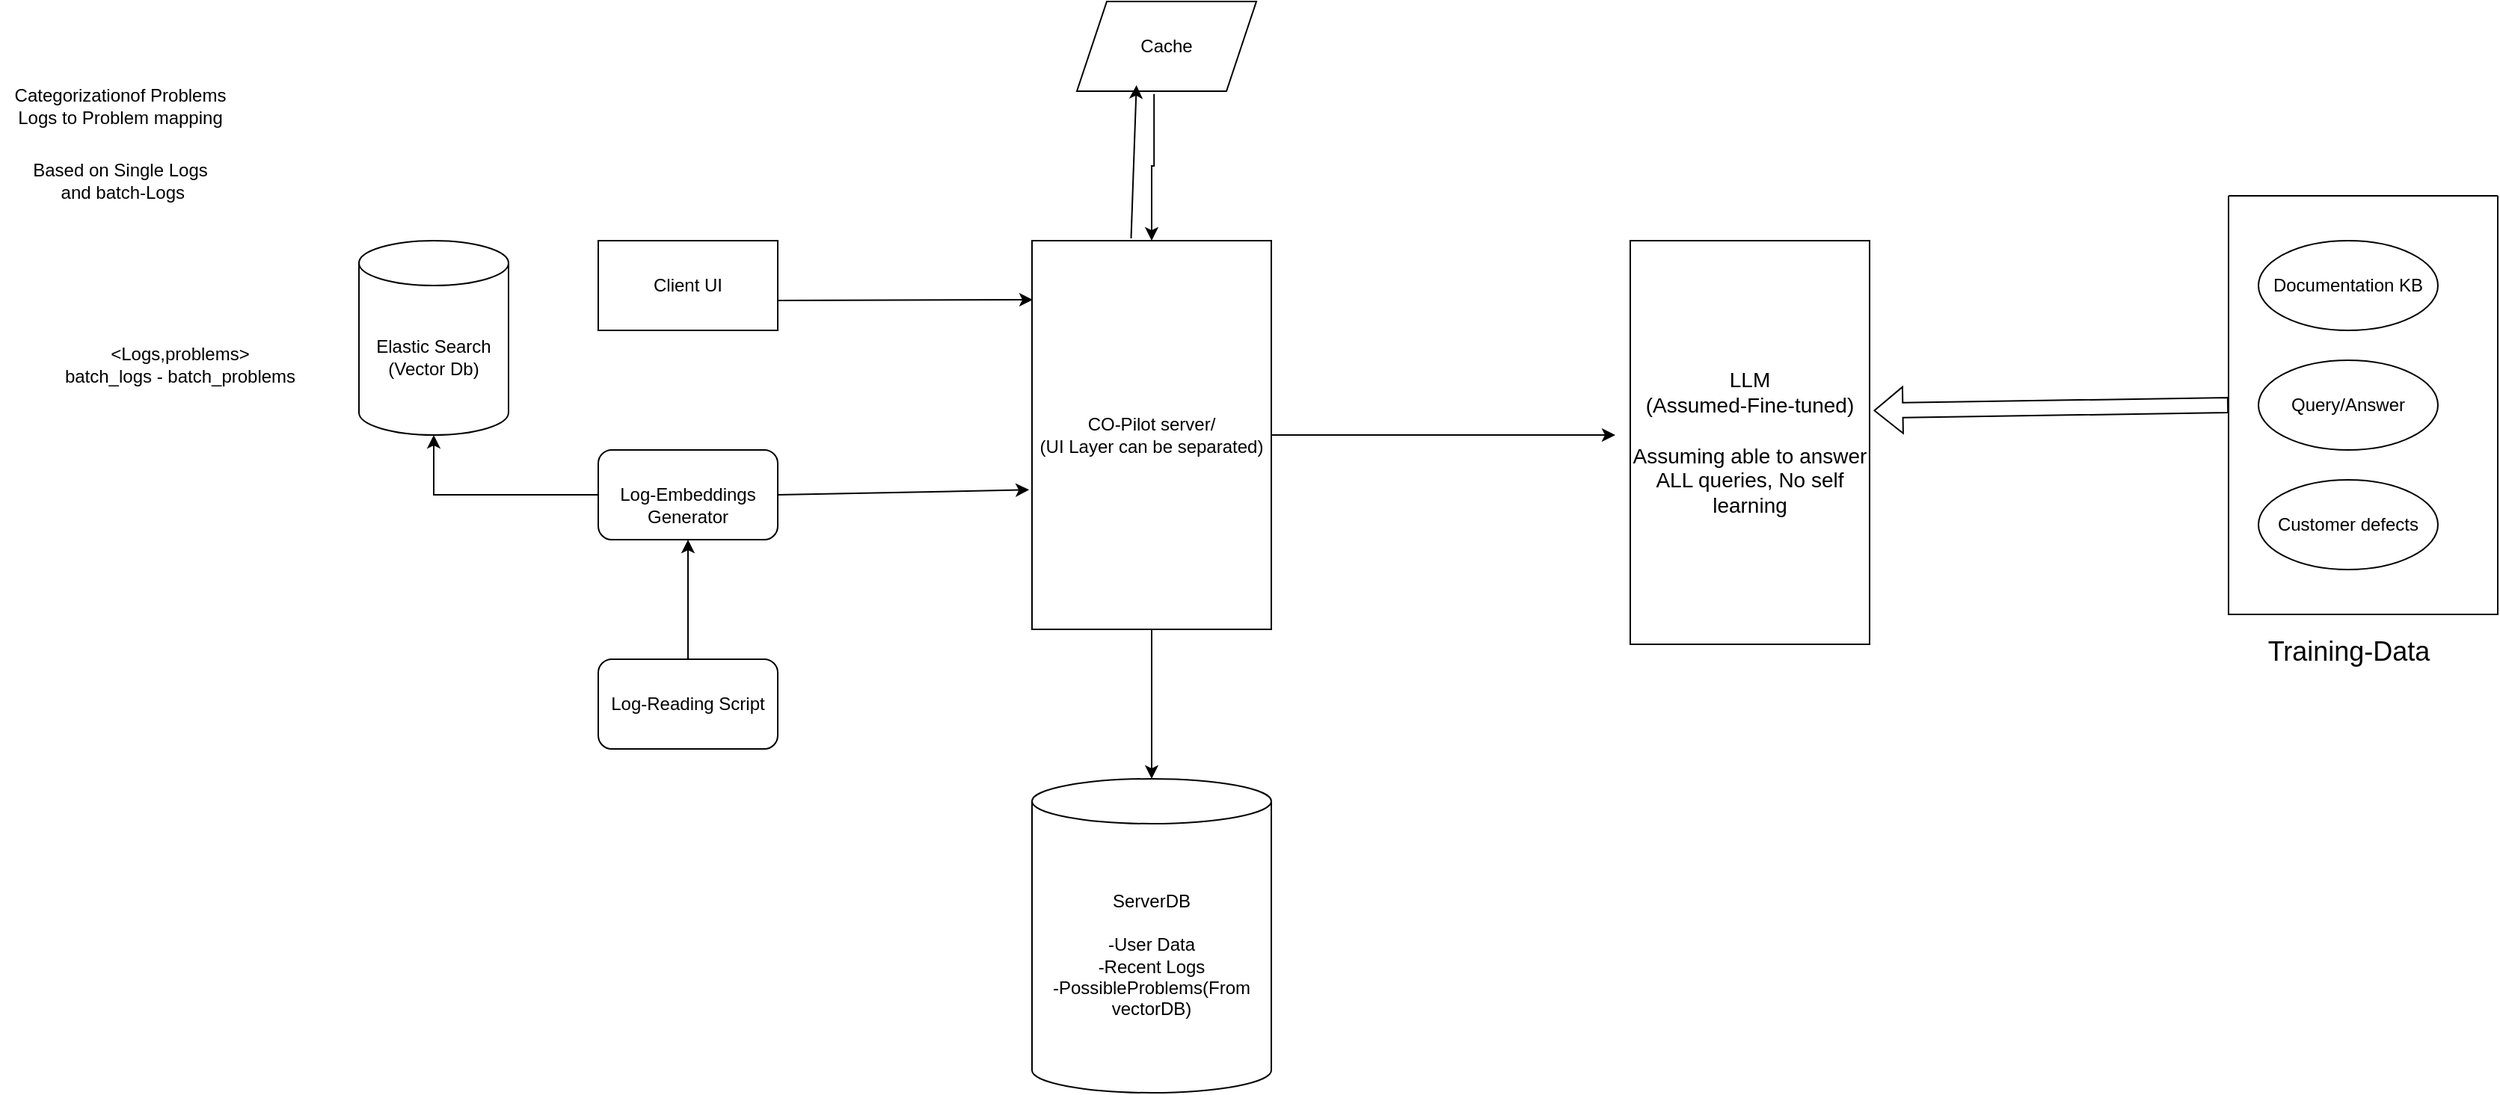 <mxfile version="24.7.8">
  <diagram name="Page-1" id="LHE1wV6XIYT82lGFWwzO">
    <mxGraphModel dx="2493" dy="1445" grid="1" gridSize="10" guides="1" tooltips="1" connect="1" arrows="1" fold="1" page="0" pageScale="1" pageWidth="850" pageHeight="1100" math="0" shadow="0">
      <root>
        <mxCell id="0" />
        <mxCell id="1" parent="0" />
        <mxCell id="jK28P5SP5pA109z6-lmz-1" value="Client UI" style="rounded=0;whiteSpace=wrap;html=1;" parent="1" vertex="1">
          <mxGeometry x="30" y="120" width="120" height="60" as="geometry" />
        </mxCell>
        <mxCell id="jK28P5SP5pA109z6-lmz-20" value="" style="edgeStyle=orthogonalEdgeStyle;rounded=0;orthogonalLoop=1;jettySize=auto;html=1;" parent="1" source="jK28P5SP5pA109z6-lmz-2" target="jK28P5SP5pA109z6-lmz-4" edge="1">
          <mxGeometry relative="1" as="geometry" />
        </mxCell>
        <mxCell id="jK28P5SP5pA109z6-lmz-2" value="CO-Pilot server/&lt;br&gt;(UI Layer can be separated)" style="rounded=0;whiteSpace=wrap;html=1;" parent="1" vertex="1">
          <mxGeometry x="320" y="120" width="160" height="260" as="geometry" />
        </mxCell>
        <mxCell id="jK28P5SP5pA109z6-lmz-18" value="" style="edgeStyle=orthogonalEdgeStyle;rounded=0;orthogonalLoop=1;jettySize=auto;html=1;" parent="1" source="jK28P5SP5pA109z6-lmz-3" target="jK28P5SP5pA109z6-lmz-12" edge="1">
          <mxGeometry relative="1" as="geometry" />
        </mxCell>
        <mxCell id="jK28P5SP5pA109z6-lmz-3" value="Log-Reading Script" style="rounded=1;whiteSpace=wrap;html=1;" parent="1" vertex="1">
          <mxGeometry x="30" y="400" width="120" height="60" as="geometry" />
        </mxCell>
        <mxCell id="jK28P5SP5pA109z6-lmz-4" value="ServerDB&lt;br&gt;&lt;br&gt;-User Data&lt;br&gt;-Recent Logs&lt;br&gt;-PossibleProblems(From vectorDB)" style="shape=cylinder3;whiteSpace=wrap;html=1;boundedLbl=1;backgroundOutline=1;size=15;" parent="1" vertex="1">
          <mxGeometry x="320" y="480" width="160" height="210" as="geometry" />
        </mxCell>
        <mxCell id="jK28P5SP5pA109z6-lmz-21" value="" style="edgeStyle=orthogonalEdgeStyle;rounded=0;orthogonalLoop=1;jettySize=auto;html=1;exitX=0.43;exitY=1.031;exitDx=0;exitDy=0;exitPerimeter=0;" parent="1" source="jK28P5SP5pA109z6-lmz-5" target="jK28P5SP5pA109z6-lmz-2" edge="1">
          <mxGeometry relative="1" as="geometry" />
        </mxCell>
        <mxCell id="jK28P5SP5pA109z6-lmz-5" value="Cache" style="shape=parallelogram;perimeter=parallelogramPerimeter;whiteSpace=wrap;html=1;fixedSize=1;" parent="1" vertex="1">
          <mxGeometry x="350" y="-40" width="120" height="60" as="geometry" />
        </mxCell>
        <mxCell id="jK28P5SP5pA109z6-lmz-6" value="&lt;font style=&quot;font-size: 14px;&quot;&gt;LLM&lt;br&gt;(Assumed-Fine-tuned)&lt;br&gt;&lt;br&gt;Assuming able to answer ALL queries, No self learning&lt;/font&gt;" style="rounded=0;whiteSpace=wrap;html=1;" parent="1" vertex="1">
          <mxGeometry x="720" y="120" width="160" height="270" as="geometry" />
        </mxCell>
        <mxCell id="jK28P5SP5pA109z6-lmz-19" value="" style="edgeStyle=orthogonalEdgeStyle;rounded=0;orthogonalLoop=1;jettySize=auto;html=1;" parent="1" source="jK28P5SP5pA109z6-lmz-12" target="jK28P5SP5pA109z6-lmz-13" edge="1">
          <mxGeometry relative="1" as="geometry" />
        </mxCell>
        <mxCell id="jK28P5SP5pA109z6-lmz-12" value="&lt;br&gt;Log-Embeddings Generator" style="rounded=1;whiteSpace=wrap;html=1;" parent="1" vertex="1">
          <mxGeometry x="30" y="260" width="120" height="60" as="geometry" />
        </mxCell>
        <mxCell id="jK28P5SP5pA109z6-lmz-13" value="Elastic Search&lt;br&gt;(Vector Db)" style="shape=cylinder3;whiteSpace=wrap;html=1;boundedLbl=1;backgroundOutline=1;size=15;" parent="1" vertex="1">
          <mxGeometry x="-130" y="120" width="100" height="130" as="geometry" />
        </mxCell>
        <mxCell id="jK28P5SP5pA109z6-lmz-14" value="" style="swimlane;startSize=0;" parent="1" vertex="1">
          <mxGeometry x="1120" y="90" width="180" height="280" as="geometry" />
        </mxCell>
        <mxCell id="jK28P5SP5pA109z6-lmz-11" value="Customer defects" style="ellipse;whiteSpace=wrap;html=1;" parent="jK28P5SP5pA109z6-lmz-14" vertex="1">
          <mxGeometry x="20" y="190" width="120" height="60" as="geometry" />
        </mxCell>
        <mxCell id="jK28P5SP5pA109z6-lmz-10" value="Query/Answer" style="ellipse;whiteSpace=wrap;html=1;" parent="jK28P5SP5pA109z6-lmz-14" vertex="1">
          <mxGeometry x="20" y="110" width="120" height="60" as="geometry" />
        </mxCell>
        <mxCell id="jK28P5SP5pA109z6-lmz-7" value="Documentation KB" style="ellipse;whiteSpace=wrap;html=1;" parent="jK28P5SP5pA109z6-lmz-14" vertex="1">
          <mxGeometry x="20" y="30" width="120" height="60" as="geometry" />
        </mxCell>
        <mxCell id="jK28P5SP5pA109z6-lmz-16" value="&lt;font style=&quot;font-size: 18px;&quot;&gt;Training-Data&lt;/font&gt;" style="text;html=1;align=center;verticalAlign=middle;resizable=0;points=[];autosize=1;strokeColor=none;fillColor=none;" parent="1" vertex="1">
          <mxGeometry x="1135" y="375" width="130" height="40" as="geometry" />
        </mxCell>
        <mxCell id="jK28P5SP5pA109z6-lmz-17" value="" style="shape=flexArrow;endArrow=classic;html=1;rounded=0;exitX=0;exitY=0.5;exitDx=0;exitDy=0;entryX=1.017;entryY=0.421;entryDx=0;entryDy=0;entryPerimeter=0;" parent="1" source="jK28P5SP5pA109z6-lmz-14" target="jK28P5SP5pA109z6-lmz-6" edge="1">
          <mxGeometry width="50" height="50" relative="1" as="geometry">
            <mxPoint x="520" y="470" as="sourcePoint" />
            <mxPoint x="570" y="420" as="targetPoint" />
          </mxGeometry>
        </mxCell>
        <mxCell id="jK28P5SP5pA109z6-lmz-22" value="" style="endArrow=classic;html=1;rounded=0;exitX=0.414;exitY=-0.006;exitDx=0;exitDy=0;exitPerimeter=0;entryX=0.332;entryY=0.933;entryDx=0;entryDy=0;entryPerimeter=0;" parent="1" source="jK28P5SP5pA109z6-lmz-2" target="jK28P5SP5pA109z6-lmz-5" edge="1">
          <mxGeometry width="50" height="50" relative="1" as="geometry">
            <mxPoint x="520" y="470" as="sourcePoint" />
            <mxPoint x="380" y="20" as="targetPoint" />
          </mxGeometry>
        </mxCell>
        <mxCell id="jK28P5SP5pA109z6-lmz-23" value="" style="endArrow=classic;html=1;rounded=0;" parent="1" edge="1">
          <mxGeometry width="50" height="50" relative="1" as="geometry">
            <mxPoint x="480" y="250" as="sourcePoint" />
            <mxPoint x="710" y="250" as="targetPoint" />
          </mxGeometry>
        </mxCell>
        <mxCell id="jK28P5SP5pA109z6-lmz-25" value="" style="endArrow=classic;html=1;rounded=0;entryX=0.003;entryY=0.152;entryDx=0;entryDy=0;entryPerimeter=0;" parent="1" target="jK28P5SP5pA109z6-lmz-2" edge="1">
          <mxGeometry width="50" height="50" relative="1" as="geometry">
            <mxPoint x="150" y="160" as="sourcePoint" />
            <mxPoint x="200" y="110" as="targetPoint" />
          </mxGeometry>
        </mxCell>
        <mxCell id="jK28P5SP5pA109z6-lmz-27" value="" style="endArrow=classic;html=1;rounded=0;entryX=-0.012;entryY=0.641;entryDx=0;entryDy=0;entryPerimeter=0;" parent="1" target="jK28P5SP5pA109z6-lmz-2" edge="1">
          <mxGeometry width="50" height="50" relative="1" as="geometry">
            <mxPoint x="150" y="290" as="sourcePoint" />
            <mxPoint x="200" y="240" as="targetPoint" />
          </mxGeometry>
        </mxCell>
        <mxCell id="3872tkD7yWx0WoOJBvd_-1" value="&amp;lt;Logs,problems&amp;gt;&lt;br&gt;batch_logs - batch_problems" style="text;html=1;align=center;verticalAlign=middle;resizable=0;points=[];autosize=1;strokeColor=none;fillColor=none;" vertex="1" parent="1">
          <mxGeometry x="-340" y="183" width="180" height="40" as="geometry" />
        </mxCell>
        <mxCell id="3872tkD7yWx0WoOJBvd_-2" value="Categorizationof Problems&lt;br&gt;Logs to Problem mapping" style="text;html=1;align=center;verticalAlign=middle;resizable=0;points=[];autosize=1;strokeColor=none;fillColor=none;" vertex="1" parent="1">
          <mxGeometry x="-370" y="10" width="160" height="40" as="geometry" />
        </mxCell>
        <mxCell id="3872tkD7yWx0WoOJBvd_-4" value="Based on Single Logs&lt;br&gt;&amp;nbsp;and batch-Logs" style="text;html=1;align=center;verticalAlign=middle;resizable=0;points=[];autosize=1;strokeColor=none;fillColor=none;" vertex="1" parent="1">
          <mxGeometry x="-360" y="60" width="140" height="40" as="geometry" />
        </mxCell>
      </root>
    </mxGraphModel>
  </diagram>
</mxfile>
